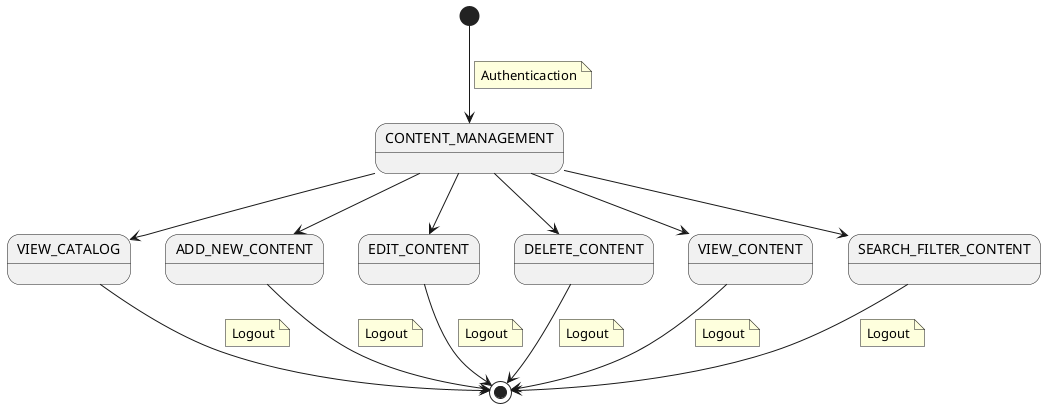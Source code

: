 @startuml use-cases-context
[*] --> CONTENT_MANAGEMENT
note on link
  Authenticaction
end note

CONTENT_MANAGEMENT --> VIEW_CATALOG
CONTENT_MANAGEMENT --> ADD_NEW_CONTENT
CONTENT_MANAGEMENT --> EDIT_CONTENT
CONTENT_MANAGEMENT --> DELETE_CONTENT
CONTENT_MANAGEMENT --> VIEW_CONTENT
CONTENT_MANAGEMENT --> SEARCH_FILTER_CONTENT

VIEW_CATALOG --> [*]
note on link
  Logout
end note
ADD_NEW_CONTENT --> [*]
note on link
  Logout
end note
EDIT_CONTENT --> [*]
note on link
  Logout
end note
DELETE_CONTENT --> [*]
note on link
  Logout
end note
VIEW_CONTENT --> [*]
note on link
  Logout
end note
SEARCH_FILTER_CONTENT --> [*]
note on link
  Logout
end note
@enduml